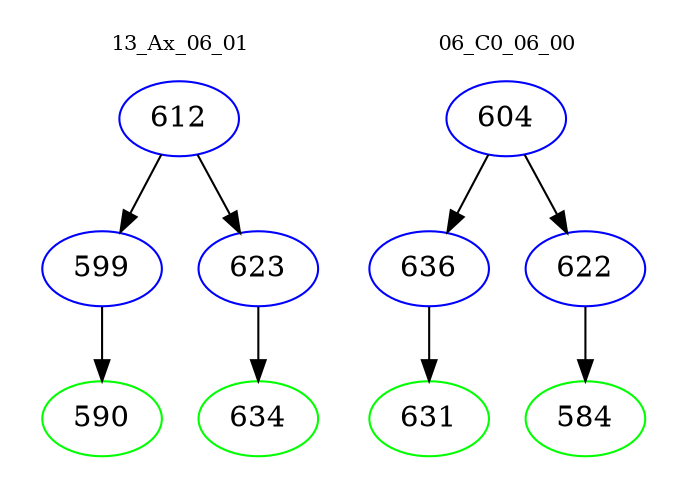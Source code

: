 digraph{
subgraph cluster_0 {
color = white
label = "13_Ax_06_01";
fontsize=10;
T0_612 [label="612", color="blue"]
T0_612 -> T0_599 [color="black"]
T0_599 [label="599", color="blue"]
T0_599 -> T0_590 [color="black"]
T0_590 [label="590", color="green"]
T0_612 -> T0_623 [color="black"]
T0_623 [label="623", color="blue"]
T0_623 -> T0_634 [color="black"]
T0_634 [label="634", color="green"]
}
subgraph cluster_1 {
color = white
label = "06_C0_06_00";
fontsize=10;
T1_604 [label="604", color="blue"]
T1_604 -> T1_636 [color="black"]
T1_636 [label="636", color="blue"]
T1_636 -> T1_631 [color="black"]
T1_631 [label="631", color="green"]
T1_604 -> T1_622 [color="black"]
T1_622 [label="622", color="blue"]
T1_622 -> T1_584 [color="black"]
T1_584 [label="584", color="green"]
}
}
